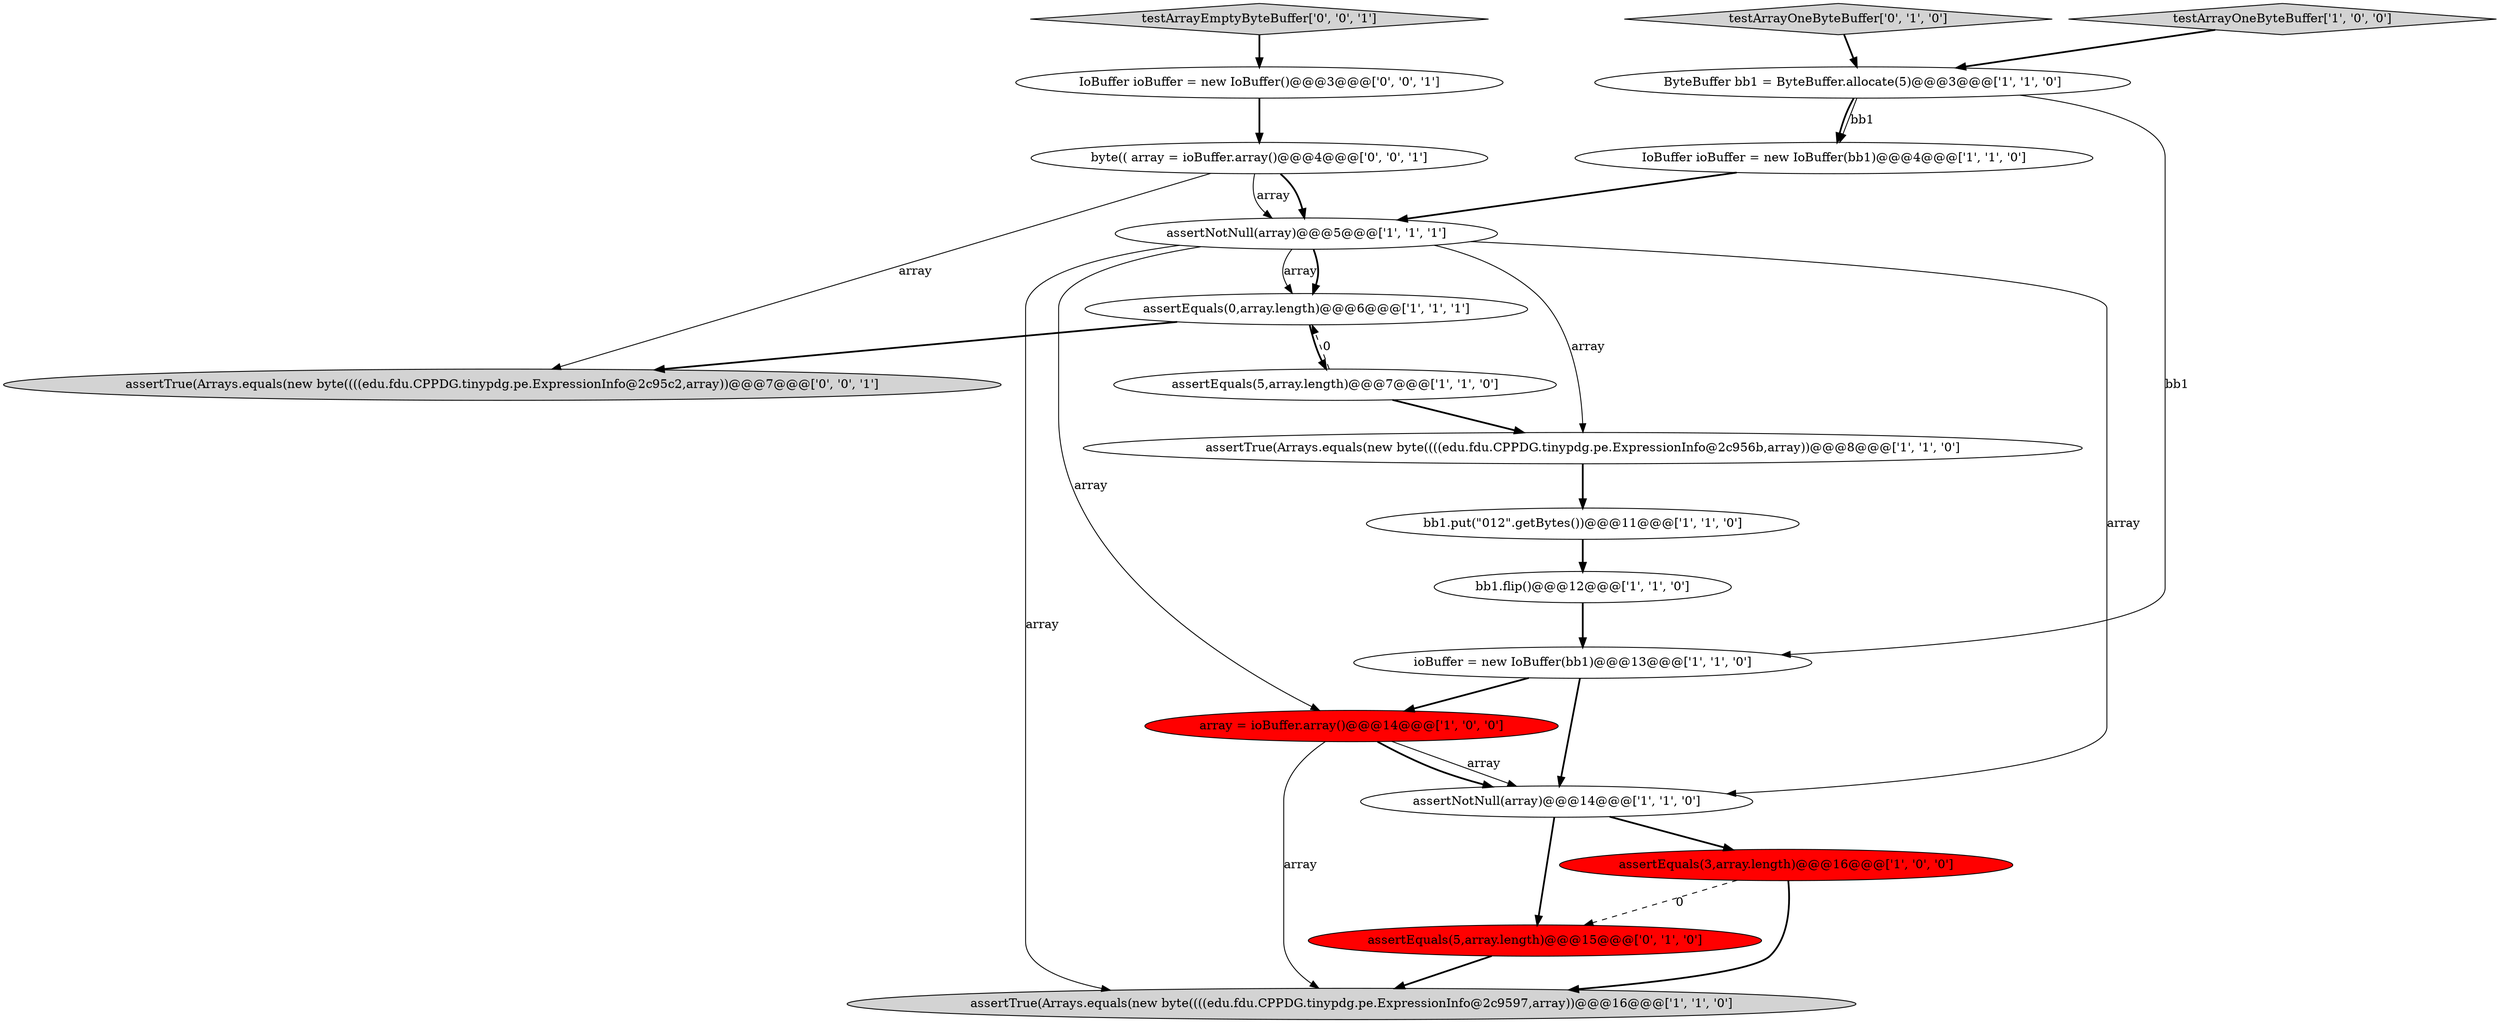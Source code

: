 digraph {
14 [style = filled, label = "testArrayOneByteBuffer['0', '1', '0']", fillcolor = lightgray, shape = diamond image = "AAA0AAABBB2BBB"];
8 [style = filled, label = "assertTrue(Arrays.equals(new byte((((edu.fdu.CPPDG.tinypdg.pe.ExpressionInfo@2c9597,array))@@@16@@@['1', '1', '0']", fillcolor = lightgray, shape = ellipse image = "AAA0AAABBB1BBB"];
3 [style = filled, label = "ByteBuffer bb1 = ByteBuffer.allocate(5)@@@3@@@['1', '1', '0']", fillcolor = white, shape = ellipse image = "AAA0AAABBB1BBB"];
5 [style = filled, label = "assertEquals(0,array.length)@@@6@@@['1', '1', '1']", fillcolor = white, shape = ellipse image = "AAA0AAABBB1BBB"];
7 [style = filled, label = "assertNotNull(array)@@@5@@@['1', '1', '1']", fillcolor = white, shape = ellipse image = "AAA0AAABBB1BBB"];
13 [style = filled, label = "testArrayOneByteBuffer['1', '0', '0']", fillcolor = lightgray, shape = diamond image = "AAA0AAABBB1BBB"];
19 [style = filled, label = "testArrayEmptyByteBuffer['0', '0', '1']", fillcolor = lightgray, shape = diamond image = "AAA0AAABBB3BBB"];
1 [style = filled, label = "assertNotNull(array)@@@14@@@['1', '1', '0']", fillcolor = white, shape = ellipse image = "AAA0AAABBB1BBB"];
10 [style = filled, label = "assertTrue(Arrays.equals(new byte((((edu.fdu.CPPDG.tinypdg.pe.ExpressionInfo@2c956b,array))@@@8@@@['1', '1', '0']", fillcolor = white, shape = ellipse image = "AAA0AAABBB1BBB"];
4 [style = filled, label = "ioBuffer = new IoBuffer(bb1)@@@13@@@['1', '1', '0']", fillcolor = white, shape = ellipse image = "AAA0AAABBB1BBB"];
18 [style = filled, label = "assertTrue(Arrays.equals(new byte((((edu.fdu.CPPDG.tinypdg.pe.ExpressionInfo@2c95c2,array))@@@7@@@['0', '0', '1']", fillcolor = lightgray, shape = ellipse image = "AAA0AAABBB3BBB"];
9 [style = filled, label = "IoBuffer ioBuffer = new IoBuffer(bb1)@@@4@@@['1', '1', '0']", fillcolor = white, shape = ellipse image = "AAA0AAABBB1BBB"];
16 [style = filled, label = "IoBuffer ioBuffer = new IoBuffer()@@@3@@@['0', '0', '1']", fillcolor = white, shape = ellipse image = "AAA0AAABBB3BBB"];
2 [style = filled, label = "assertEquals(5,array.length)@@@7@@@['1', '1', '0']", fillcolor = white, shape = ellipse image = "AAA0AAABBB1BBB"];
0 [style = filled, label = "bb1.put(\"012\".getBytes())@@@11@@@['1', '1', '0']", fillcolor = white, shape = ellipse image = "AAA0AAABBB1BBB"];
6 [style = filled, label = "array = ioBuffer.array()@@@14@@@['1', '0', '0']", fillcolor = red, shape = ellipse image = "AAA1AAABBB1BBB"];
15 [style = filled, label = "assertEquals(5,array.length)@@@15@@@['0', '1', '0']", fillcolor = red, shape = ellipse image = "AAA1AAABBB2BBB"];
12 [style = filled, label = "assertEquals(3,array.length)@@@16@@@['1', '0', '0']", fillcolor = red, shape = ellipse image = "AAA1AAABBB1BBB"];
17 [style = filled, label = "byte(( array = ioBuffer.array()@@@4@@@['0', '0', '1']", fillcolor = white, shape = ellipse image = "AAA0AAABBB3BBB"];
11 [style = filled, label = "bb1.flip()@@@12@@@['1', '1', '0']", fillcolor = white, shape = ellipse image = "AAA0AAABBB1BBB"];
7->8 [style = solid, label="array"];
14->3 [style = bold, label=""];
6->1 [style = solid, label="array"];
7->6 [style = solid, label="array"];
3->9 [style = solid, label="bb1"];
4->6 [style = bold, label=""];
1->15 [style = bold, label=""];
11->4 [style = bold, label=""];
7->1 [style = solid, label="array"];
0->11 [style = bold, label=""];
5->18 [style = bold, label=""];
17->18 [style = solid, label="array"];
16->17 [style = bold, label=""];
9->7 [style = bold, label=""];
2->10 [style = bold, label=""];
7->10 [style = solid, label="array"];
7->5 [style = solid, label="array"];
19->16 [style = bold, label=""];
3->4 [style = solid, label="bb1"];
17->7 [style = bold, label=""];
3->9 [style = bold, label=""];
6->1 [style = bold, label=""];
2->5 [style = dashed, label="0"];
5->2 [style = bold, label=""];
7->5 [style = bold, label=""];
13->3 [style = bold, label=""];
12->8 [style = bold, label=""];
10->0 [style = bold, label=""];
1->12 [style = bold, label=""];
12->15 [style = dashed, label="0"];
4->1 [style = bold, label=""];
6->8 [style = solid, label="array"];
17->7 [style = solid, label="array"];
15->8 [style = bold, label=""];
}

